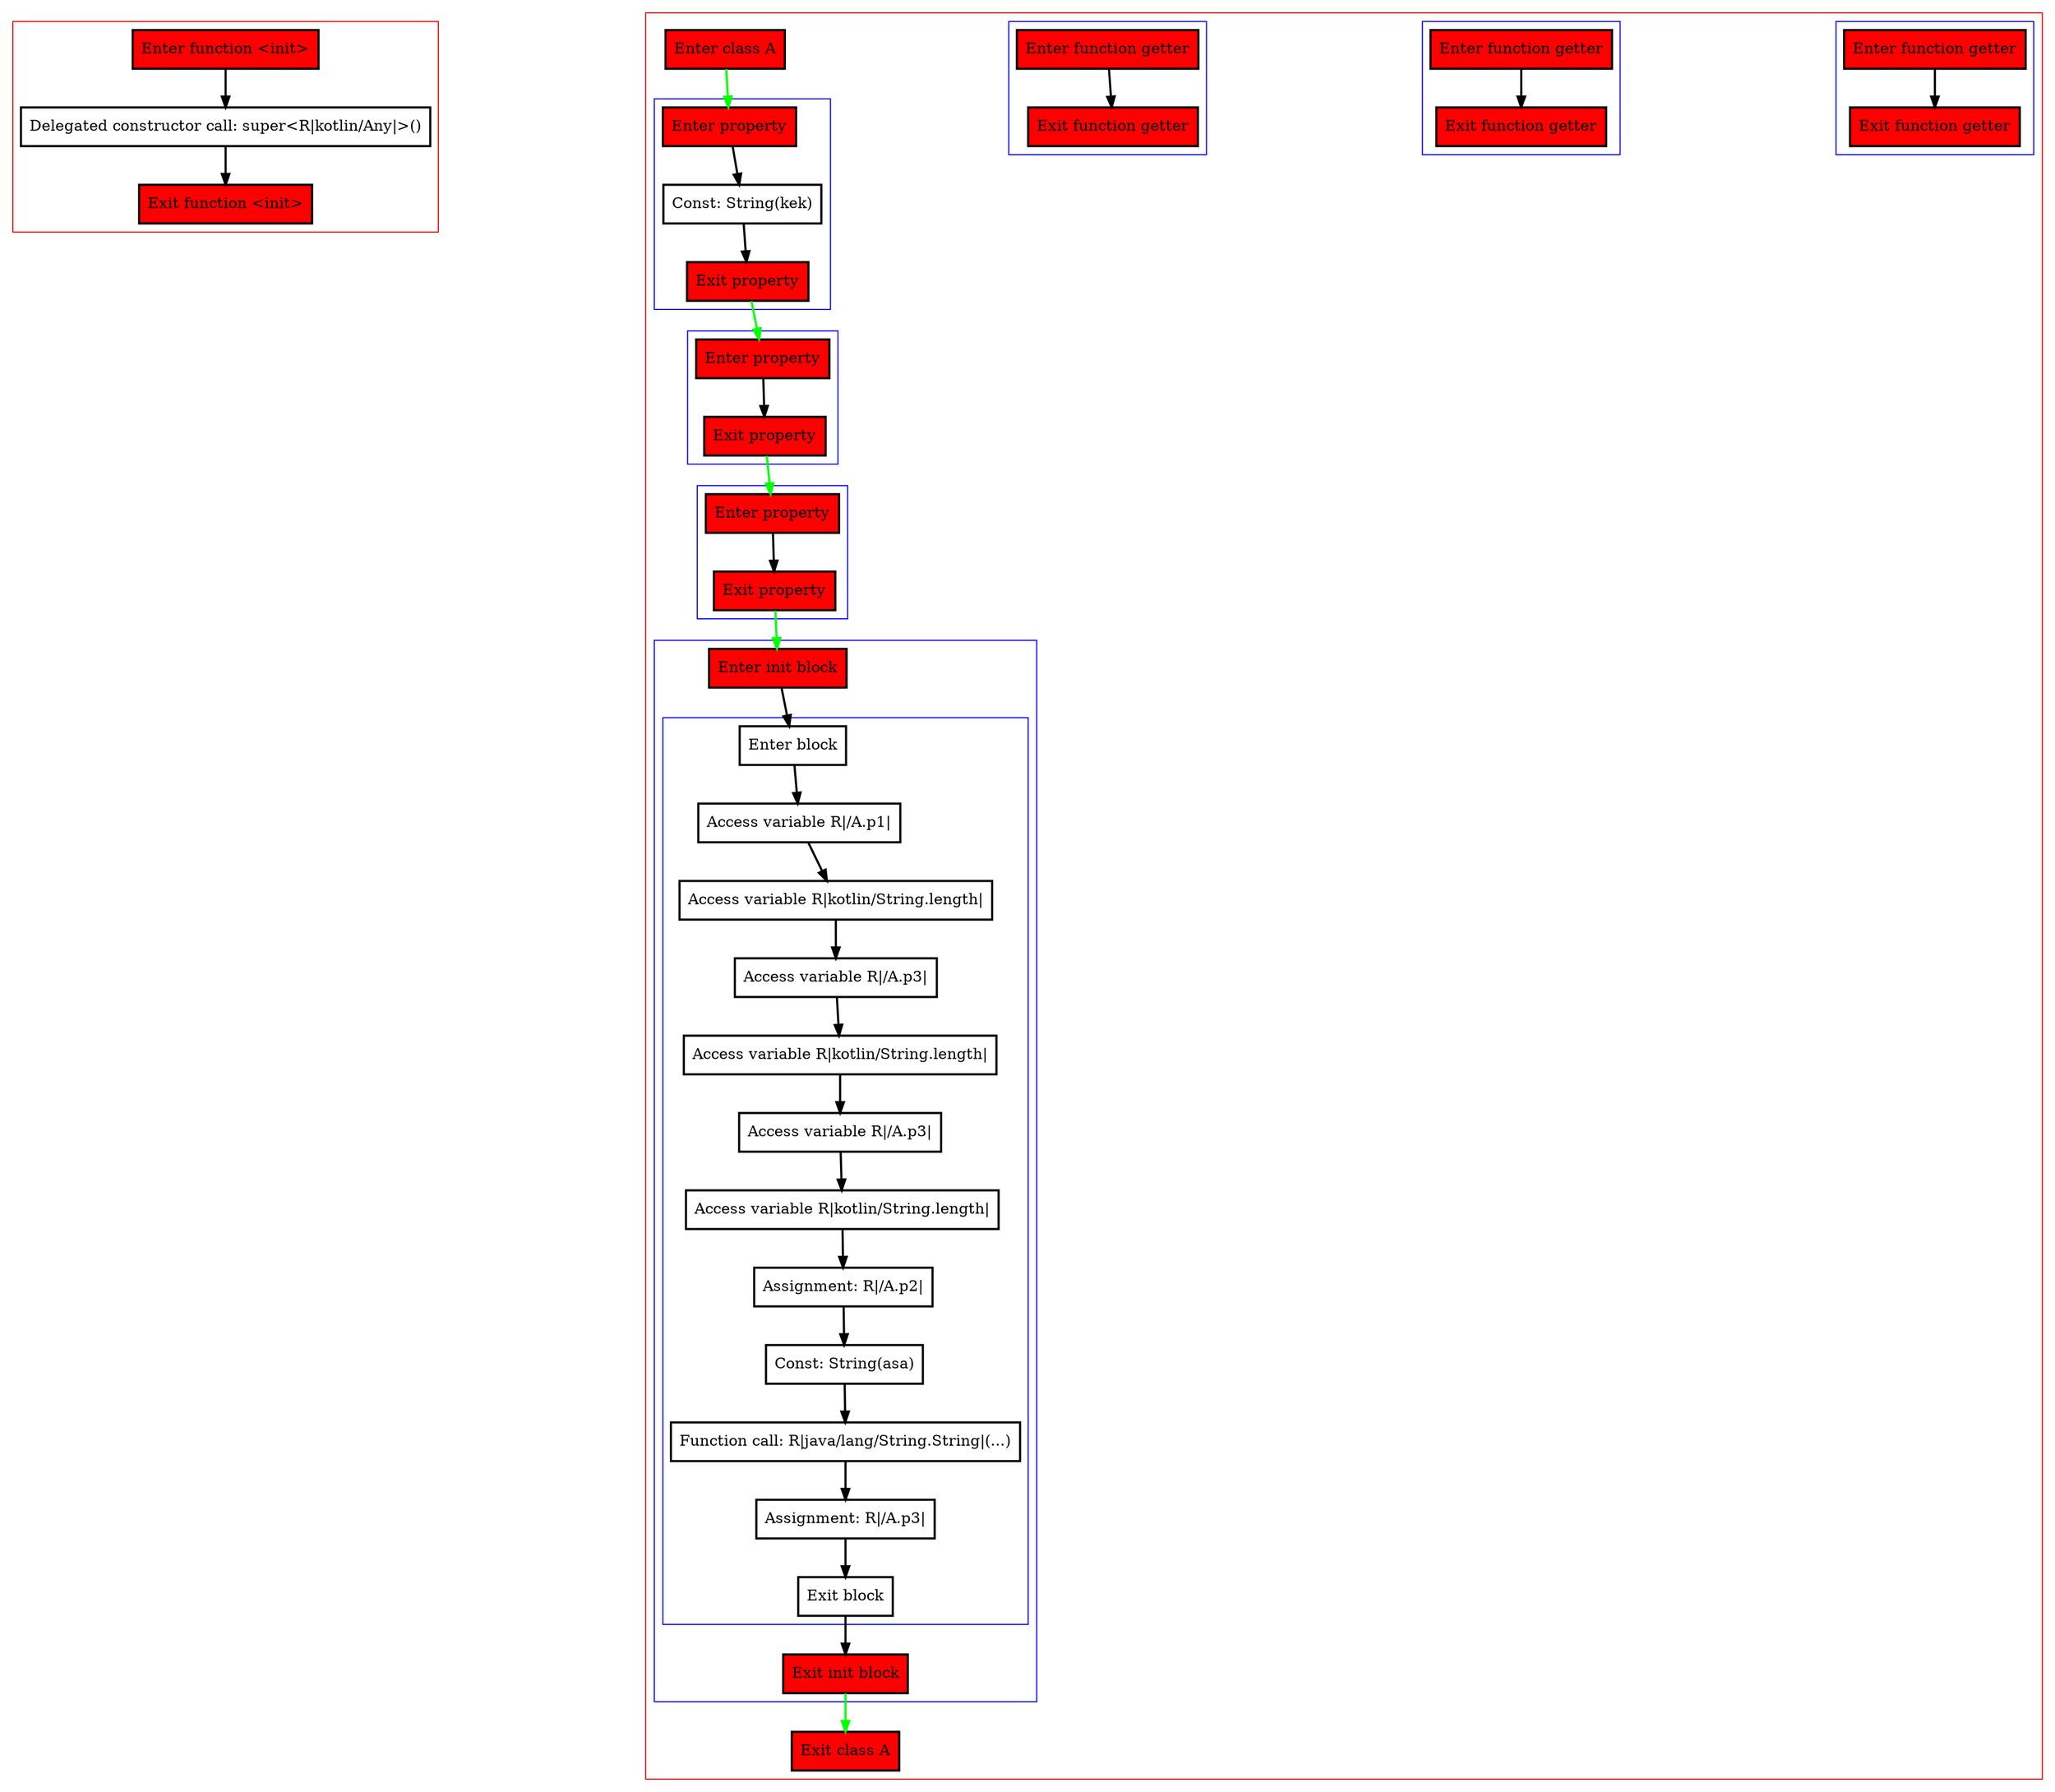digraph simpleInitPos_kt {
    graph [nodesep=3]
    node [shape=box penwidth=2]
    edge [penwidth=2]

    subgraph cluster_0 {
        color=red
        0 [label="Enter function <init>" style="filled" fillcolor=red];
        2 [label="Delegated constructor call: super<R|kotlin/Any|>()"];
        1 [label="Exit function <init>" style="filled" fillcolor=red];
    }
    0 -> {2};
    2 -> {1};

    subgraph cluster_1 {
        color=red
        30 [label="Enter class A" style="filled" fillcolor=red];
        subgraph cluster_2 {
            color=blue
            12 [label="Enter function getter" style="filled" fillcolor=red];
            13 [label="Exit function getter" style="filled" fillcolor=red];
        }
        subgraph cluster_3 {
            color=blue
            8 [label="Enter function getter" style="filled" fillcolor=red];
            9 [label="Exit function getter" style="filled" fillcolor=red];
        }
        subgraph cluster_4 {
            color=blue
            3 [label="Enter function getter" style="filled" fillcolor=red];
            4 [label="Exit function getter" style="filled" fillcolor=red];
        }
        subgraph cluster_5 {
            color=blue
            5 [label="Enter property" style="filled" fillcolor=red];
            7 [label="Const: String(kek)"];
            6 [label="Exit property" style="filled" fillcolor=red];
        }
        subgraph cluster_6 {
            color=blue
            10 [label="Enter property" style="filled" fillcolor=red];
            11 [label="Exit property" style="filled" fillcolor=red];
        }
        subgraph cluster_7 {
            color=blue
            14 [label="Enter property" style="filled" fillcolor=red];
            15 [label="Exit property" style="filled" fillcolor=red];
        }
        subgraph cluster_8 {
            color=blue
            16 [label="Enter init block" style="filled" fillcolor=red];
            subgraph cluster_9 {
                color=blue
                18 [label="Enter block"];
                19 [label="Access variable R|/A.p1|"];
                20 [label="Access variable R|kotlin/String.length|"];
                21 [label="Access variable R|/A.p3|"];
                22 [label="Access variable R|kotlin/String.length|"];
                23 [label="Access variable R|/A.p3|"];
                24 [label="Access variable R|kotlin/String.length|"];
                25 [label="Assignment: R|/A.p2|"];
                26 [label="Const: String(asa)"];
                27 [label="Function call: R|java/lang/String.String|(...)"];
                28 [label="Assignment: R|/A.p3|"];
                29 [label="Exit block"];
            }
            17 [label="Exit init block" style="filled" fillcolor=red];
        }
        31 [label="Exit class A" style="filled" fillcolor=red];
    }
    30 -> {5} [color=green];
    5 -> {7};
    6 -> {10} [color=green];
    7 -> {6};
    3 -> {4};
    10 -> {11};
    11 -> {14} [color=green];
    8 -> {9};
    14 -> {15};
    15 -> {16} [color=green];
    12 -> {13};
    16 -> {18};
    17 -> {31} [color=green];
    18 -> {19};
    19 -> {20};
    20 -> {21};
    21 -> {22};
    22 -> {23};
    23 -> {24};
    24 -> {25};
    25 -> {26};
    26 -> {27};
    27 -> {28};
    28 -> {29};
    29 -> {17};

}
